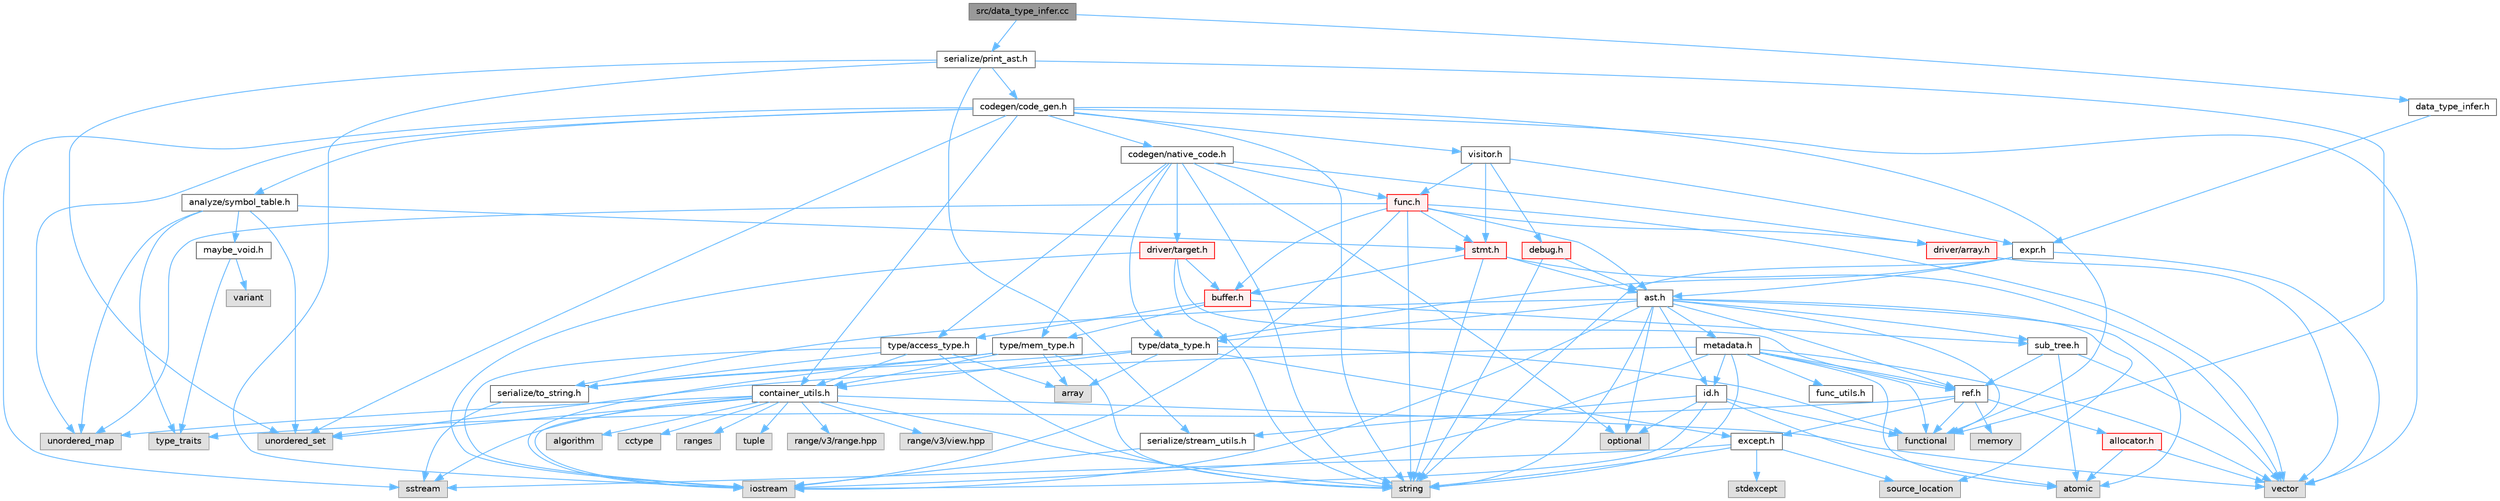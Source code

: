 digraph "src/data_type_infer.cc"
{
 // LATEX_PDF_SIZE
  bgcolor="transparent";
  edge [fontname=Helvetica,fontsize=10,labelfontname=Helvetica,labelfontsize=10];
  node [fontname=Helvetica,fontsize=10,shape=box,height=0.2,width=0.4];
  Node1 [label="src/data_type_infer.cc",height=0.2,width=0.4,color="gray40", fillcolor="grey60", style="filled", fontcolor="black",tooltip=" "];
  Node1 -> Node2 [color="steelblue1",style="solid"];
  Node2 [label="data_type_infer.h",height=0.2,width=0.4,color="grey40", fillcolor="white", style="filled",URL="$data__type__infer_8h.html",tooltip=" "];
  Node2 -> Node3 [color="steelblue1",style="solid"];
  Node3 [label="expr.h",height=0.2,width=0.4,color="grey40", fillcolor="white", style="filled",URL="$expr_8h.html",tooltip=" "];
  Node3 -> Node4 [color="steelblue1",style="solid"];
  Node4 [label="string",height=0.2,width=0.4,color="grey60", fillcolor="#E0E0E0", style="filled",tooltip=" "];
  Node3 -> Node5 [color="steelblue1",style="solid"];
  Node5 [label="vector",height=0.2,width=0.4,color="grey60", fillcolor="#E0E0E0", style="filled",tooltip=" "];
  Node3 -> Node6 [color="steelblue1",style="solid"];
  Node6 [label="ast.h",height=0.2,width=0.4,color="grey40", fillcolor="white", style="filled",URL="$ast_8h.html",tooltip=" "];
  Node6 -> Node7 [color="steelblue1",style="solid"];
  Node7 [label="atomic",height=0.2,width=0.4,color="grey60", fillcolor="#E0E0E0", style="filled",tooltip=" "];
  Node6 -> Node8 [color="steelblue1",style="solid"];
  Node8 [label="functional",height=0.2,width=0.4,color="grey60", fillcolor="#E0E0E0", style="filled",tooltip=" "];
  Node6 -> Node9 [color="steelblue1",style="solid"];
  Node9 [label="iostream",height=0.2,width=0.4,color="grey60", fillcolor="#E0E0E0", style="filled",tooltip=" "];
  Node6 -> Node10 [color="steelblue1",style="solid"];
  Node10 [label="optional",height=0.2,width=0.4,color="grey60", fillcolor="#E0E0E0", style="filled",tooltip=" "];
  Node6 -> Node11 [color="steelblue1",style="solid"];
  Node11 [label="source_location",height=0.2,width=0.4,color="grey60", fillcolor="#E0E0E0", style="filled",tooltip=" "];
  Node6 -> Node4 [color="steelblue1",style="solid"];
  Node6 -> Node12 [color="steelblue1",style="solid"];
  Node12 [label="id.h",height=0.2,width=0.4,color="grey40", fillcolor="white", style="filled",URL="$id_8h.html",tooltip=" "];
  Node12 -> Node7 [color="steelblue1",style="solid"];
  Node12 -> Node8 [color="steelblue1",style="solid"];
  Node12 -> Node9 [color="steelblue1",style="solid"];
  Node12 -> Node10 [color="steelblue1",style="solid"];
  Node12 -> Node13 [color="steelblue1",style="solid"];
  Node13 [label="serialize/stream_utils.h",height=0.2,width=0.4,color="grey40", fillcolor="white", style="filled",URL="$stream__utils_8h.html",tooltip=" "];
  Node13 -> Node9 [color="steelblue1",style="solid"];
  Node6 -> Node14 [color="steelblue1",style="solid"];
  Node14 [label="metadata.h",height=0.2,width=0.4,color="grey40", fillcolor="white", style="filled",URL="$metadata_8h.html",tooltip=" "];
  Node14 -> Node7 [color="steelblue1",style="solid"];
  Node14 -> Node8 [color="steelblue1",style="solid"];
  Node14 -> Node9 [color="steelblue1",style="solid"];
  Node14 -> Node4 [color="steelblue1",style="solid"];
  Node14 -> Node15 [color="steelblue1",style="solid"];
  Node15 [label="unordered_set",height=0.2,width=0.4,color="grey60", fillcolor="#E0E0E0", style="filled",tooltip=" "];
  Node14 -> Node5 [color="steelblue1",style="solid"];
  Node14 -> Node16 [color="steelblue1",style="solid"];
  Node16 [label="func_utils.h",height=0.2,width=0.4,color="grey40", fillcolor="white", style="filled",URL="$func__utils_8h.html",tooltip=" "];
  Node14 -> Node12 [color="steelblue1",style="solid"];
  Node14 -> Node17 [color="steelblue1",style="solid"];
  Node17 [label="ref.h",height=0.2,width=0.4,color="grey40", fillcolor="white", style="filled",URL="$ref_8h.html",tooltip=" "];
  Node17 -> Node8 [color="steelblue1",style="solid"];
  Node17 -> Node18 [color="steelblue1",style="solid"];
  Node18 [label="memory",height=0.2,width=0.4,color="grey60", fillcolor="#E0E0E0", style="filled",tooltip=" "];
  Node17 -> Node19 [color="steelblue1",style="solid"];
  Node19 [label="type_traits",height=0.2,width=0.4,color="grey60", fillcolor="#E0E0E0", style="filled",tooltip=" "];
  Node17 -> Node20 [color="steelblue1",style="solid"];
  Node20 [label="allocator.h",height=0.2,width=0.4,color="red", fillcolor="#FFF0F0", style="filled",URL="$allocator_8h.html",tooltip=" "];
  Node20 -> Node7 [color="steelblue1",style="solid"];
  Node20 -> Node5 [color="steelblue1",style="solid"];
  Node17 -> Node23 [color="steelblue1",style="solid"];
  Node23 [label="except.h",height=0.2,width=0.4,color="grey40", fillcolor="white", style="filled",URL="$except_8h.html",tooltip=" "];
  Node23 -> Node11 [color="steelblue1",style="solid"];
  Node23 -> Node24 [color="steelblue1",style="solid"];
  Node24 [label="sstream",height=0.2,width=0.4,color="grey60", fillcolor="#E0E0E0", style="filled",tooltip=" "];
  Node23 -> Node25 [color="steelblue1",style="solid"];
  Node25 [label="stdexcept",height=0.2,width=0.4,color="grey60", fillcolor="#E0E0E0", style="filled",tooltip=" "];
  Node23 -> Node4 [color="steelblue1",style="solid"];
  Node6 -> Node17 [color="steelblue1",style="solid"];
  Node6 -> Node26 [color="steelblue1",style="solid"];
  Node26 [label="serialize/to_string.h",height=0.2,width=0.4,color="grey40", fillcolor="white", style="filled",URL="$to__string_8h.html",tooltip=" "];
  Node26 -> Node24 [color="steelblue1",style="solid"];
  Node6 -> Node27 [color="steelblue1",style="solid"];
  Node27 [label="sub_tree.h",height=0.2,width=0.4,color="grey40", fillcolor="white", style="filled",URL="$sub__tree_8h.html",tooltip=" "];
  Node27 -> Node7 [color="steelblue1",style="solid"];
  Node27 -> Node5 [color="steelblue1",style="solid"];
  Node27 -> Node17 [color="steelblue1",style="solid"];
  Node6 -> Node28 [color="steelblue1",style="solid"];
  Node28 [label="type/data_type.h",height=0.2,width=0.4,color="grey40", fillcolor="white", style="filled",URL="$data__type_8h.html",tooltip=" "];
  Node28 -> Node29 [color="steelblue1",style="solid"];
  Node29 [label="array",height=0.2,width=0.4,color="grey60", fillcolor="#E0E0E0", style="filled",tooltip=" "];
  Node28 -> Node8 [color="steelblue1",style="solid"];
  Node28 -> Node30 [color="steelblue1",style="solid"];
  Node30 [label="container_utils.h",height=0.2,width=0.4,color="grey40", fillcolor="white", style="filled",URL="$container__utils_8h.html",tooltip=" "];
  Node30 -> Node31 [color="steelblue1",style="solid"];
  Node31 [label="algorithm",height=0.2,width=0.4,color="grey60", fillcolor="#E0E0E0", style="filled",tooltip=" "];
  Node30 -> Node32 [color="steelblue1",style="solid"];
  Node32 [label="cctype",height=0.2,width=0.4,color="grey60", fillcolor="#E0E0E0", style="filled",tooltip=" "];
  Node30 -> Node9 [color="steelblue1",style="solid"];
  Node30 -> Node33 [color="steelblue1",style="solid"];
  Node33 [label="ranges",height=0.2,width=0.4,color="grey60", fillcolor="#E0E0E0", style="filled",tooltip=" "];
  Node30 -> Node24 [color="steelblue1",style="solid"];
  Node30 -> Node4 [color="steelblue1",style="solid"];
  Node30 -> Node34 [color="steelblue1",style="solid"];
  Node34 [label="tuple",height=0.2,width=0.4,color="grey60", fillcolor="#E0E0E0", style="filled",tooltip=" "];
  Node30 -> Node35 [color="steelblue1",style="solid"];
  Node35 [label="unordered_map",height=0.2,width=0.4,color="grey60", fillcolor="#E0E0E0", style="filled",tooltip=" "];
  Node30 -> Node15 [color="steelblue1",style="solid"];
  Node30 -> Node5 [color="steelblue1",style="solid"];
  Node30 -> Node36 [color="steelblue1",style="solid"];
  Node36 [label="range/v3/range.hpp",height=0.2,width=0.4,color="grey60", fillcolor="#E0E0E0", style="filled",tooltip=" "];
  Node30 -> Node37 [color="steelblue1",style="solid"];
  Node37 [label="range/v3/view.hpp",height=0.2,width=0.4,color="grey60", fillcolor="#E0E0E0", style="filled",tooltip=" "];
  Node28 -> Node23 [color="steelblue1",style="solid"];
  Node28 -> Node26 [color="steelblue1",style="solid"];
  Node3 -> Node28 [color="steelblue1",style="solid"];
  Node1 -> Node38 [color="steelblue1",style="solid"];
  Node38 [label="serialize/print_ast.h",height=0.2,width=0.4,color="grey40", fillcolor="white", style="filled",URL="$print__ast_8h.html",tooltip=" "];
  Node38 -> Node8 [color="steelblue1",style="solid"];
  Node38 -> Node9 [color="steelblue1",style="solid"];
  Node38 -> Node15 [color="steelblue1",style="solid"];
  Node38 -> Node39 [color="steelblue1",style="solid"];
  Node39 [label="codegen/code_gen.h",height=0.2,width=0.4,color="grey40", fillcolor="white", style="filled",URL="$include_2codegen_2code__gen_8h.html",tooltip=" "];
  Node39 -> Node8 [color="steelblue1",style="solid"];
  Node39 -> Node24 [color="steelblue1",style="solid"];
  Node39 -> Node4 [color="steelblue1",style="solid"];
  Node39 -> Node35 [color="steelblue1",style="solid"];
  Node39 -> Node15 [color="steelblue1",style="solid"];
  Node39 -> Node5 [color="steelblue1",style="solid"];
  Node39 -> Node40 [color="steelblue1",style="solid"];
  Node40 [label="analyze/symbol_table.h",height=0.2,width=0.4,color="grey40", fillcolor="white", style="filled",URL="$symbol__table_8h.html",tooltip=" "];
  Node40 -> Node19 [color="steelblue1",style="solid"];
  Node40 -> Node35 [color="steelblue1",style="solid"];
  Node40 -> Node15 [color="steelblue1",style="solid"];
  Node40 -> Node41 [color="steelblue1",style="solid"];
  Node41 [label="maybe_void.h",height=0.2,width=0.4,color="grey40", fillcolor="white", style="filled",URL="$maybe__void_8h.html",tooltip=" "];
  Node41 -> Node19 [color="steelblue1",style="solid"];
  Node41 -> Node42 [color="steelblue1",style="solid"];
  Node42 [label="variant",height=0.2,width=0.4,color="grey60", fillcolor="#E0E0E0", style="filled",tooltip=" "];
  Node40 -> Node43 [color="steelblue1",style="solid"];
  Node43 [label="stmt.h",height=0.2,width=0.4,color="red", fillcolor="#FFF0F0", style="filled",URL="$stmt_8h.html",tooltip=" "];
  Node43 -> Node4 [color="steelblue1",style="solid"];
  Node43 -> Node5 [color="steelblue1",style="solid"];
  Node43 -> Node6 [color="steelblue1",style="solid"];
  Node43 -> Node44 [color="steelblue1",style="solid"];
  Node44 [label="buffer.h",height=0.2,width=0.4,color="red", fillcolor="#FFF0F0", style="filled",URL="$buffer_8h.html",tooltip=" "];
  Node44 -> Node27 [color="steelblue1",style="solid"];
  Node44 -> Node46 [color="steelblue1",style="solid"];
  Node46 [label="type/access_type.h",height=0.2,width=0.4,color="grey40", fillcolor="white", style="filled",URL="$access__type_8h.html",tooltip=" "];
  Node46 -> Node29 [color="steelblue1",style="solid"];
  Node46 -> Node9 [color="steelblue1",style="solid"];
  Node46 -> Node4 [color="steelblue1",style="solid"];
  Node46 -> Node30 [color="steelblue1",style="solid"];
  Node46 -> Node26 [color="steelblue1",style="solid"];
  Node44 -> Node47 [color="steelblue1",style="solid"];
  Node47 [label="type/mem_type.h",height=0.2,width=0.4,color="grey40", fillcolor="white", style="filled",URL="$mem__type_8h.html",tooltip=" "];
  Node47 -> Node29 [color="steelblue1",style="solid"];
  Node47 -> Node9 [color="steelblue1",style="solid"];
  Node47 -> Node4 [color="steelblue1",style="solid"];
  Node47 -> Node30 [color="steelblue1",style="solid"];
  Node47 -> Node26 [color="steelblue1",style="solid"];
  Node39 -> Node52 [color="steelblue1",style="solid"];
  Node52 [label="codegen/native_code.h",height=0.2,width=0.4,color="grey40", fillcolor="white", style="filled",URL="$native__code_8h.html",tooltip=" "];
  Node52 -> Node10 [color="steelblue1",style="solid"];
  Node52 -> Node4 [color="steelblue1",style="solid"];
  Node52 -> Node53 [color="steelblue1",style="solid"];
  Node53 [label="driver/array.h",height=0.2,width=0.4,color="red", fillcolor="#FFF0F0", style="filled",URL="$array_8h.html",tooltip=" "];
  Node53 -> Node5 [color="steelblue1",style="solid"];
  Node52 -> Node55 [color="steelblue1",style="solid"];
  Node55 [label="driver/target.h",height=0.2,width=0.4,color="red", fillcolor="#FFF0F0", style="filled",URL="$target_8h.html",tooltip=" "];
  Node55 -> Node9 [color="steelblue1",style="solid"];
  Node55 -> Node4 [color="steelblue1",style="solid"];
  Node55 -> Node44 [color="steelblue1",style="solid"];
  Node55 -> Node17 [color="steelblue1",style="solid"];
  Node52 -> Node57 [color="steelblue1",style="solid"];
  Node57 [label="func.h",height=0.2,width=0.4,color="red", fillcolor="#FFF0F0", style="filled",URL="$func_8h.html",tooltip=" "];
  Node57 -> Node9 [color="steelblue1",style="solid"];
  Node57 -> Node4 [color="steelblue1",style="solid"];
  Node57 -> Node35 [color="steelblue1",style="solid"];
  Node57 -> Node5 [color="steelblue1",style="solid"];
  Node57 -> Node6 [color="steelblue1",style="solid"];
  Node57 -> Node44 [color="steelblue1",style="solid"];
  Node57 -> Node53 [color="steelblue1",style="solid"];
  Node57 -> Node43 [color="steelblue1",style="solid"];
  Node52 -> Node46 [color="steelblue1",style="solid"];
  Node52 -> Node28 [color="steelblue1",style="solid"];
  Node52 -> Node47 [color="steelblue1",style="solid"];
  Node39 -> Node30 [color="steelblue1",style="solid"];
  Node39 -> Node59 [color="steelblue1",style="solid"];
  Node59 [label="visitor.h",height=0.2,width=0.4,color="grey40", fillcolor="white", style="filled",URL="$visitor_8h.html",tooltip=" "];
  Node59 -> Node60 [color="steelblue1",style="solid"];
  Node60 [label="debug.h",height=0.2,width=0.4,color="red", fillcolor="#FFF0F0", style="filled",URL="$debug_8h.html",tooltip=" "];
  Node60 -> Node4 [color="steelblue1",style="solid"];
  Node60 -> Node6 [color="steelblue1",style="solid"];
  Node59 -> Node3 [color="steelblue1",style="solid"];
  Node59 -> Node57 [color="steelblue1",style="solid"];
  Node59 -> Node43 [color="steelblue1",style="solid"];
  Node38 -> Node13 [color="steelblue1",style="solid"];
}
